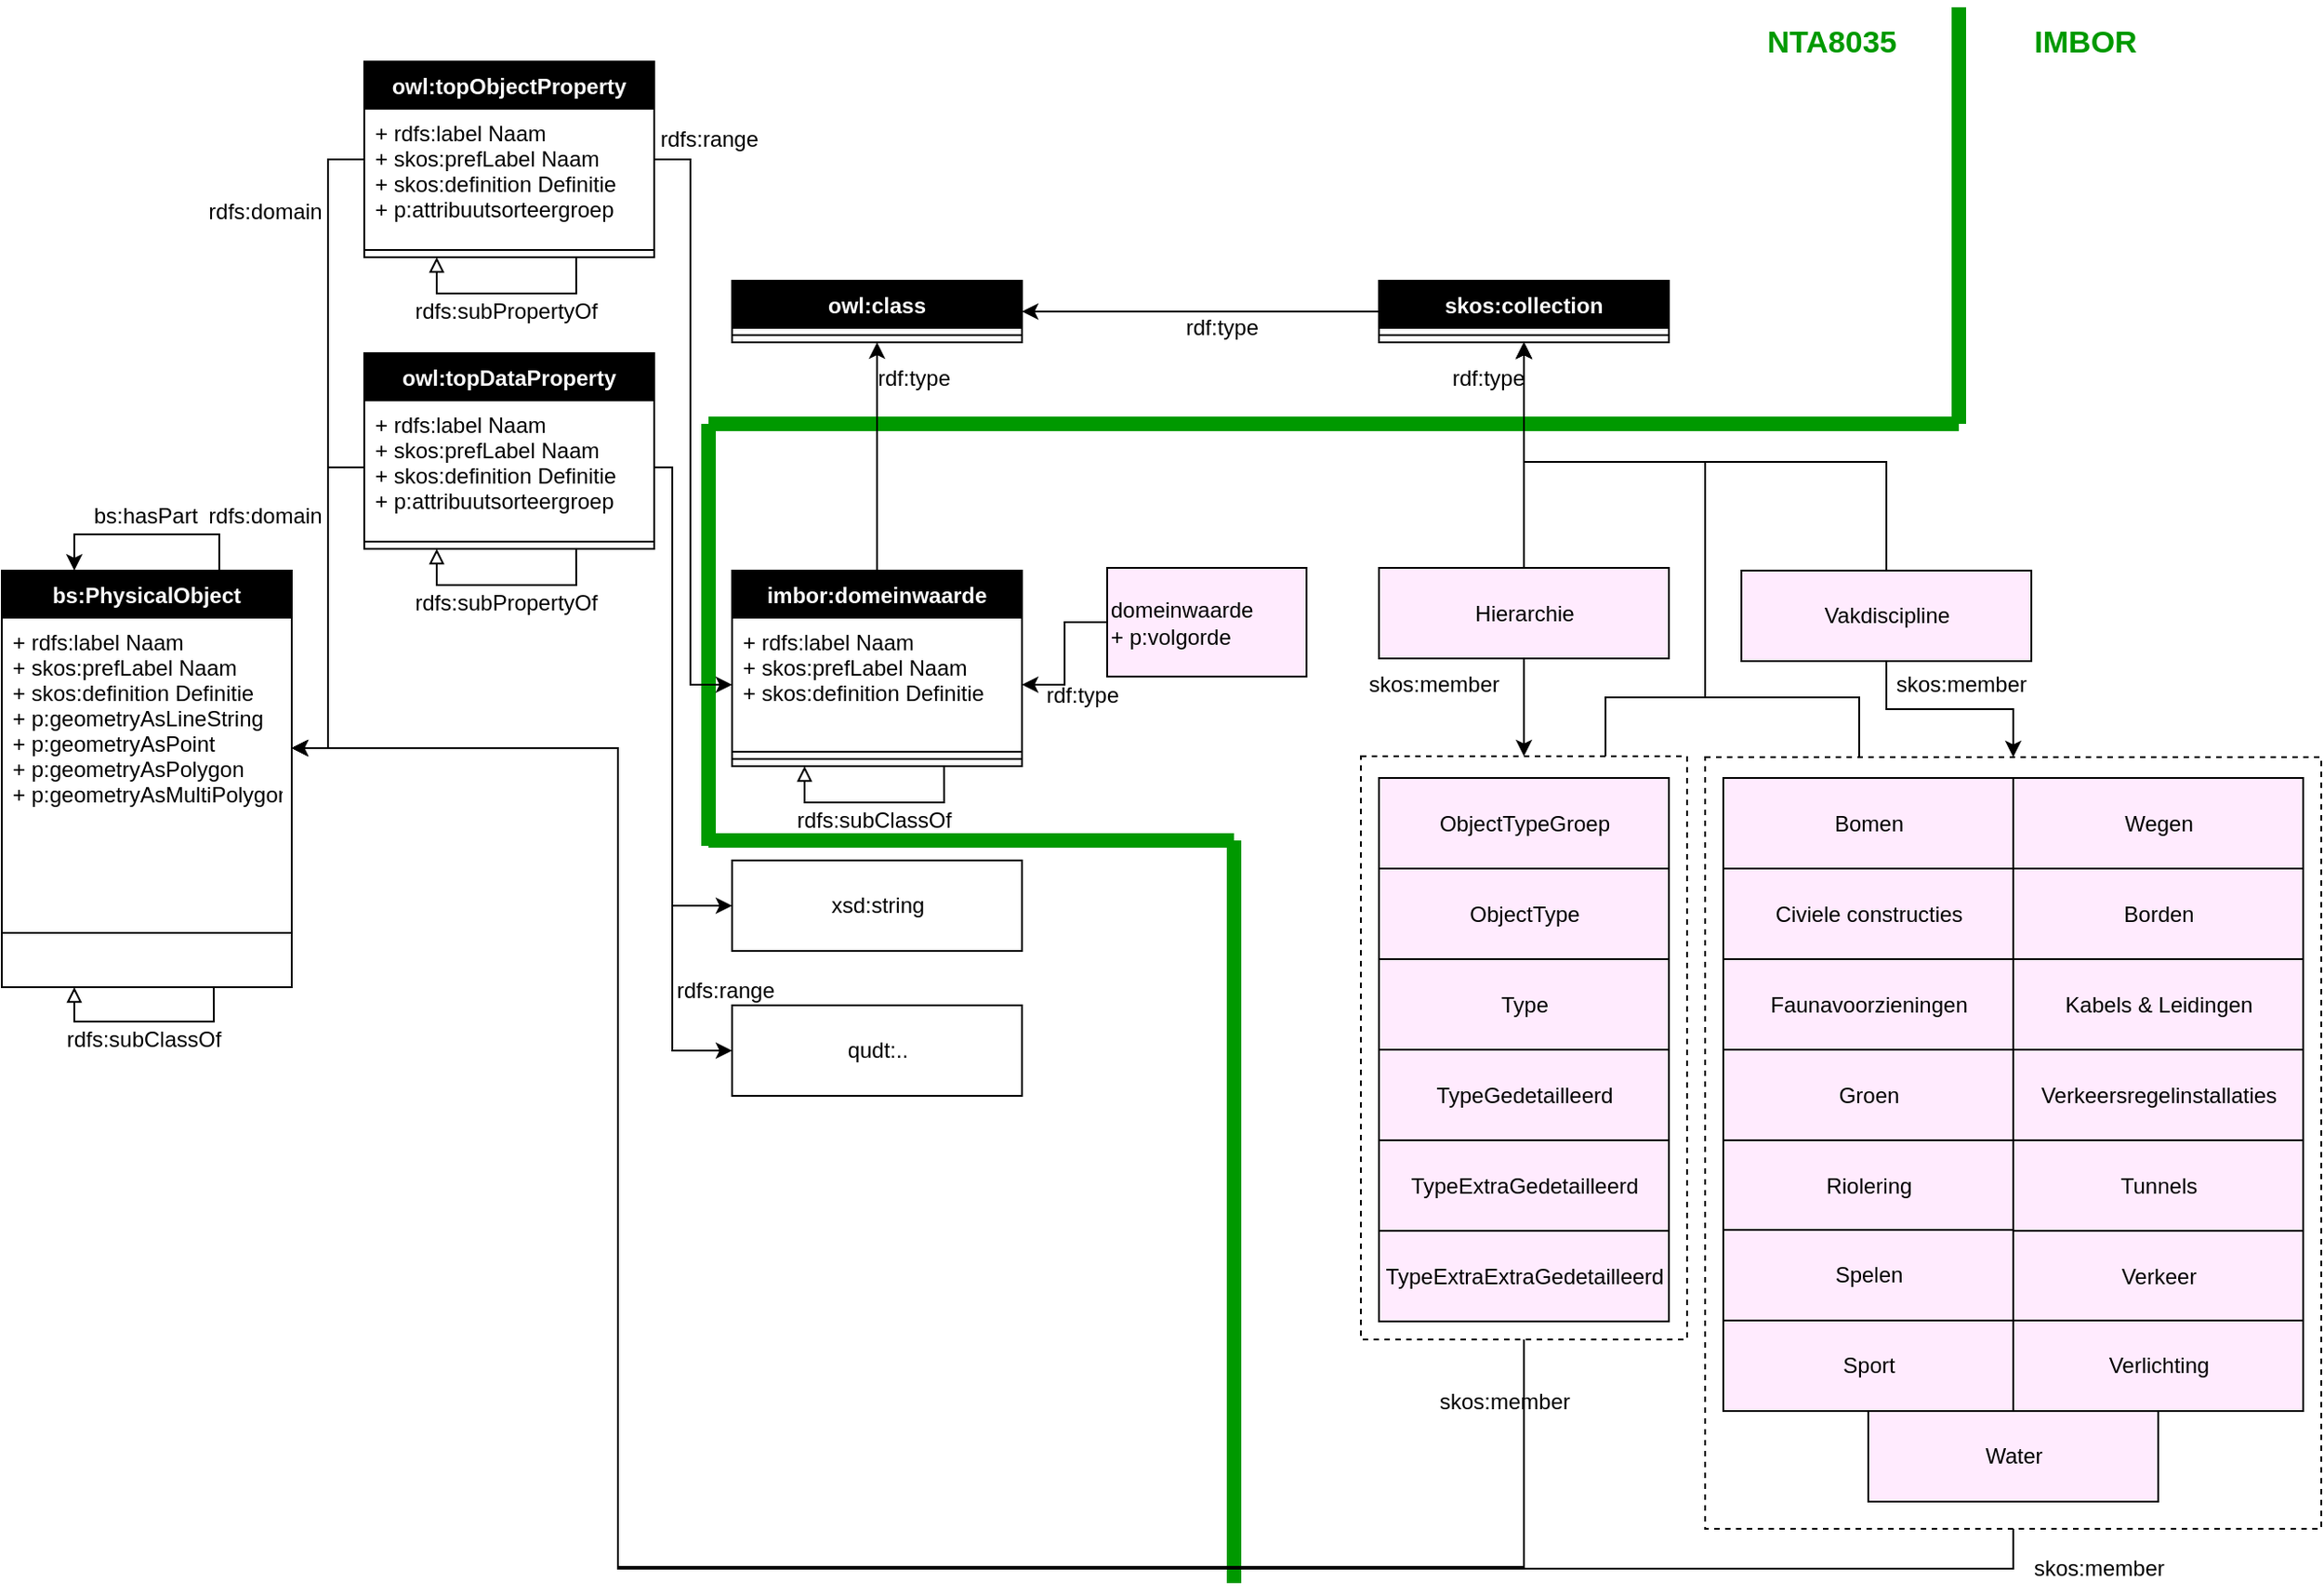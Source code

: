 <mxfile version="12.4.3" type="github" pages="1">
  <diagram id="utYtS54xPpHtGfqf7QsZ" name="Datamodel">
    <mxGraphModel dx="1408" dy="765" grid="1" gridSize="10" guides="1" tooltips="1" connect="1" arrows="1" fold="1" page="1" pageScale="1" pageWidth="1654" pageHeight="1169" background="#FFFFFF" math="0" shadow="0">
      <root>
        <mxCell id="o_YmawMCnEVRwT8X8Bis-0"/>
        <mxCell id="o_YmawMCnEVRwT8X8Bis-1" parent="o_YmawMCnEVRwT8X8Bis-0"/>
        <mxCell id="k16XhLxstHvJ-q2CPooH-1" value="" style="endArrow=none;html=1;fillColor=#f8cecc;strokeColor=#009900;strokeWidth=8;" edge="1" parent="o_YmawMCnEVRwT8X8Bis-1">
          <mxGeometry width="50" height="50" relative="1" as="geometry">
            <mxPoint x="720" y="880" as="sourcePoint"/>
            <mxPoint x="720" y="470" as="targetPoint"/>
          </mxGeometry>
        </mxCell>
        <mxCell id="k16XhLxstHvJ-q2CPooH-2" value="" style="endArrow=none;html=1;fillColor=#f8cecc;strokeColor=#009900;strokeWidth=8;" edge="1" parent="o_YmawMCnEVRwT8X8Bis-1">
          <mxGeometry width="50" height="50" relative="1" as="geometry">
            <mxPoint x="430" y="470" as="sourcePoint"/>
            <mxPoint x="720" y="470" as="targetPoint"/>
          </mxGeometry>
        </mxCell>
        <mxCell id="k16XhLxstHvJ-q2CPooH-3" value="" style="endArrow=none;html=1;fillColor=#f8cecc;strokeColor=#009900;strokeWidth=8;curved=1;" edge="1" parent="o_YmawMCnEVRwT8X8Bis-1">
          <mxGeometry width="50" height="50" relative="1" as="geometry">
            <mxPoint x="430" y="473" as="sourcePoint"/>
            <mxPoint x="430" y="240" as="targetPoint"/>
          </mxGeometry>
        </mxCell>
        <mxCell id="k16XhLxstHvJ-q2CPooH-4" value="" style="endArrow=none;html=1;fillColor=#f8cecc;strokeColor=#009900;strokeWidth=8;spacing=0;" edge="1" parent="o_YmawMCnEVRwT8X8Bis-1">
          <mxGeometry width="50" height="50" relative="1" as="geometry">
            <mxPoint x="1120" y="240" as="sourcePoint"/>
            <mxPoint x="430" y="240" as="targetPoint"/>
          </mxGeometry>
        </mxCell>
        <mxCell id="k16XhLxstHvJ-q2CPooH-5" value="" style="endArrow=none;html=1;fillColor=#f8cecc;strokeColor=#009900;strokeWidth=8;spacing=0;" edge="1" parent="o_YmawMCnEVRwT8X8Bis-1">
          <mxGeometry width="50" height="50" relative="1" as="geometry">
            <mxPoint x="1120" y="10" as="sourcePoint"/>
            <mxPoint x="1120" y="240" as="targetPoint"/>
          </mxGeometry>
        </mxCell>
        <mxCell id="lGOHhQvc1lmKHhyaHtvI-134" value="" style="rounded=0;whiteSpace=wrap;html=1;fillColor=none;gradientColor=none;fontColor=#000000;dashed=1;strokeColor=#000000;" parent="o_YmawMCnEVRwT8X8Bis-1" vertex="1">
          <mxGeometry x="980" y="424" width="340" height="426" as="geometry"/>
        </mxCell>
        <mxCell id="lGOHhQvc1lmKHhyaHtvI-110" value="" style="rounded=0;whiteSpace=wrap;html=1;fillColor=none;gradientColor=none;fontColor=#000000;dashed=1;strokeColor=#000000;" parent="o_YmawMCnEVRwT8X8Bis-1" vertex="1">
          <mxGeometry x="790" y="423.5" width="180" height="322" as="geometry"/>
        </mxCell>
        <mxCell id="o_YmawMCnEVRwT8X8Bis-14" style="edgeStyle=orthogonalEdgeStyle;rounded=0;orthogonalLoop=1;jettySize=auto;html=1;exitX=0;exitY=0.5;exitDx=0;exitDy=0;labelBackgroundColor=none;fontColor=#000000;entryX=1;entryY=0.5;entryDx=0;entryDy=0;strokeColor=#000000;" parent="o_YmawMCnEVRwT8X8Bis-1" source="lGOHhQvc1lmKHhyaHtvI-51" target="lGOHhQvc1lmKHhyaHtvI-46" edge="1">
          <mxGeometry relative="1" as="geometry">
            <mxPoint x="230" y="321" as="targetPoint"/>
          </mxGeometry>
        </mxCell>
        <mxCell id="o_YmawMCnEVRwT8X8Bis-15" value="&lt;div&gt;rdfs:domain&lt;/div&gt;" style="text;html=1;resizable=0;points=[];align=center;verticalAlign=middle;labelBackgroundColor=none;fontColor=#000000;" parent="o_YmawMCnEVRwT8X8Bis-14" vertex="1" connectable="0">
          <mxGeometry x="-0.45" y="1" relative="1" as="geometry">
            <mxPoint x="-36" y="-52" as="offset"/>
          </mxGeometry>
        </mxCell>
        <mxCell id="lGOHhQvc1lmKHhyaHtvI-1" value="Hierarchie" style="html=1;fontColor=#000000;strokeColor=#000000;fillColor=#FFEBFE;" parent="o_YmawMCnEVRwT8X8Bis-1" vertex="1">
          <mxGeometry x="800" y="319.5" width="160" height="50" as="geometry"/>
        </mxCell>
        <mxCell id="lGOHhQvc1lmKHhyaHtvI-2" value="Vakdiscipline" style="html=1;fontColor=#000000;strokeColor=#000000;fillColor=#FFEBFE;" parent="o_YmawMCnEVRwT8X8Bis-1" vertex="1">
          <mxGeometry x="1000" y="321" width="160" height="50" as="geometry"/>
        </mxCell>
        <mxCell id="lGOHhQvc1lmKHhyaHtvI-5" style="edgeStyle=orthogonalEdgeStyle;rounded=0;orthogonalLoop=1;jettySize=auto;html=1;exitX=0.5;exitY=0;exitDx=0;exitDy=0;fontColor=#000000;labelBackgroundColor=none;entryX=0.5;entryY=1;entryDx=0;entryDy=0;strokeColor=#000000;" parent="o_YmawMCnEVRwT8X8Bis-1" source="lGOHhQvc1lmKHhyaHtvI-1" target="lGOHhQvc1lmKHhyaHtvI-88" edge="1">
          <mxGeometry relative="1" as="geometry">
            <mxPoint x="185" y="221" as="sourcePoint"/>
            <mxPoint x="870" y="221" as="targetPoint"/>
          </mxGeometry>
        </mxCell>
        <mxCell id="lGOHhQvc1lmKHhyaHtvI-6" value="rdf:type" style="text;html=1;resizable=0;points=[];align=center;verticalAlign=middle;labelBackgroundColor=none;fontColor=#000000;" parent="lGOHhQvc1lmKHhyaHtvI-5" vertex="1" connectable="0">
          <mxGeometry x="0.27" y="2" relative="1" as="geometry">
            <mxPoint x="-18" y="-26" as="offset"/>
          </mxGeometry>
        </mxCell>
        <mxCell id="lGOHhQvc1lmKHhyaHtvI-7" style="edgeStyle=orthogonalEdgeStyle;rounded=0;orthogonalLoop=1;jettySize=auto;html=1;exitX=0.5;exitY=0;exitDx=0;exitDy=0;fontColor=#000000;labelBackgroundColor=none;entryX=0.5;entryY=1;entryDx=0;entryDy=0;strokeColor=#000000;" parent="o_YmawMCnEVRwT8X8Bis-1" source="lGOHhQvc1lmKHhyaHtvI-2" target="lGOHhQvc1lmKHhyaHtvI-88" edge="1">
          <mxGeometry relative="1" as="geometry">
            <mxPoint x="572" y="446" as="sourcePoint"/>
            <mxPoint x="880" y="201" as="targetPoint"/>
            <Array as="points">
              <mxPoint x="1080" y="261"/>
              <mxPoint x="880" y="261"/>
            </Array>
          </mxGeometry>
        </mxCell>
        <mxCell id="lGOHhQvc1lmKHhyaHtvI-9" value="&lt;div&gt;ObjectTypeGroep&lt;/div&gt;" style="html=1;fontColor=#000000;strokeColor=#000000;fillColor=#FFEBFE;" parent="o_YmawMCnEVRwT8X8Bis-1" vertex="1">
          <mxGeometry x="800" y="435.5" width="160" height="50" as="geometry"/>
        </mxCell>
        <mxCell id="lGOHhQvc1lmKHhyaHtvI-10" value="&lt;div&gt;ObjectType&lt;/div&gt;" style="html=1;fontColor=#000000;strokeColor=#000000;fillColor=#FFEBFE;" parent="o_YmawMCnEVRwT8X8Bis-1" vertex="1">
          <mxGeometry x="800" y="485.5" width="160" height="50" as="geometry"/>
        </mxCell>
        <mxCell id="lGOHhQvc1lmKHhyaHtvI-11" value="&lt;div&gt;Type&lt;/div&gt;" style="html=1;fontColor=#000000;strokeColor=#000000;fillColor=#FFEBFE;" parent="o_YmawMCnEVRwT8X8Bis-1" vertex="1">
          <mxGeometry x="800" y="535.5" width="160" height="50" as="geometry"/>
        </mxCell>
        <mxCell id="lGOHhQvc1lmKHhyaHtvI-12" value="&lt;div&gt;TypeGedetailleerd&lt;/div&gt;" style="html=1;fontColor=#000000;strokeColor=#000000;fillColor=#FFEBFE;" parent="o_YmawMCnEVRwT8X8Bis-1" vertex="1">
          <mxGeometry x="800" y="585.5" width="160" height="50" as="geometry"/>
        </mxCell>
        <mxCell id="lGOHhQvc1lmKHhyaHtvI-13" value="&lt;div&gt;TypeExtraGedetailleerd&lt;/div&gt;" style="html=1;fontColor=#000000;strokeColor=#000000;fillColor=#FFEBFE;" parent="o_YmawMCnEVRwT8X8Bis-1" vertex="1">
          <mxGeometry x="800" y="635.5" width="160" height="50" as="geometry"/>
        </mxCell>
        <mxCell id="lGOHhQvc1lmKHhyaHtvI-17" value="&lt;div&gt;TypeExtraExtraGedetailleerd&lt;/div&gt;" style="html=1;fontColor=#000000;strokeColor=#000000;fillColor=#FFEBFE;" parent="o_YmawMCnEVRwT8X8Bis-1" vertex="1">
          <mxGeometry x="800" y="685.5" width="160" height="50" as="geometry"/>
        </mxCell>
        <mxCell id="lGOHhQvc1lmKHhyaHtvI-19" style="edgeStyle=orthogonalEdgeStyle;rounded=0;orthogonalLoop=1;jettySize=auto;html=1;exitX=0;exitY=0.5;exitDx=0;exitDy=0;entryX=1;entryY=0.5;entryDx=0;entryDy=0;labelBackgroundColor=none;fontColor=#000000;strokeColor=#000000;" parent="o_YmawMCnEVRwT8X8Bis-1" source="lGOHhQvc1lmKHhyaHtvI-57" target="lGOHhQvc1lmKHhyaHtvI-46" edge="1">
          <mxGeometry relative="1" as="geometry">
            <mxPoint x="490" y="76" as="sourcePoint"/>
            <mxPoint x="240" y="76" as="targetPoint"/>
            <Array as="points">
              <mxPoint x="220" y="264"/>
              <mxPoint x="220" y="419"/>
            </Array>
          </mxGeometry>
        </mxCell>
        <mxCell id="lGOHhQvc1lmKHhyaHtvI-20" value="&lt;div&gt;rdfs:domain&lt;/div&gt;" style="text;html=1;resizable=0;points=[];align=center;verticalAlign=middle;labelBackgroundColor=none;fontColor=#000000;" parent="lGOHhQvc1lmKHhyaHtvI-19" vertex="1" connectable="0">
          <mxGeometry x="-0.45" y="1" relative="1" as="geometry">
            <mxPoint x="-36" y="-7" as="offset"/>
          </mxGeometry>
        </mxCell>
        <mxCell id="lGOHhQvc1lmKHhyaHtvI-27" style="edgeStyle=orthogonalEdgeStyle;rounded=0;orthogonalLoop=1;jettySize=auto;html=1;fontColor=#000000;labelBackgroundColor=none;exitX=0.75;exitY=0;exitDx=0;exitDy=0;entryX=0.25;entryY=0;entryDx=0;entryDy=0;strokeColor=#000000;" parent="o_YmawMCnEVRwT8X8Bis-1" source="lGOHhQvc1lmKHhyaHtvI-45" target="lGOHhQvc1lmKHhyaHtvI-45" edge="1">
          <mxGeometry relative="1" as="geometry">
            <mxPoint x="140" y="251" as="sourcePoint"/>
            <mxPoint x="60" y="281" as="targetPoint"/>
            <Array as="points">
              <mxPoint x="160" y="301"/>
              <mxPoint x="80" y="301"/>
            </Array>
          </mxGeometry>
        </mxCell>
        <mxCell id="lGOHhQvc1lmKHhyaHtvI-28" value="bs:hasPart" style="text;html=1;resizable=0;points=[];align=center;verticalAlign=middle;labelBackgroundColor=none;fontColor=#000000;" parent="lGOHhQvc1lmKHhyaHtvI-27" vertex="1" connectable="0">
          <mxGeometry x="0.138" relative="1" as="geometry">
            <mxPoint x="7" y="-10" as="offset"/>
          </mxGeometry>
        </mxCell>
        <mxCell id="lGOHhQvc1lmKHhyaHtvI-37" value="&lt;div&gt;xsd:string&lt;/div&gt;" style="html=1;fontColor=#000000;labelBackgroundColor=none;fillColor=none;strokeColor=#000000;" parent="o_YmawMCnEVRwT8X8Bis-1" vertex="1">
          <mxGeometry x="443" y="481" width="160" height="50" as="geometry"/>
        </mxCell>
        <mxCell id="lGOHhQvc1lmKHhyaHtvI-38" value="qudt:.." style="html=1;fontColor=#000000;labelBackgroundColor=none;fillColor=none;strokeColor=#000000;" parent="o_YmawMCnEVRwT8X8Bis-1" vertex="1">
          <mxGeometry x="443" y="561" width="160" height="50" as="geometry"/>
        </mxCell>
        <mxCell id="lGOHhQvc1lmKHhyaHtvI-39" style="edgeStyle=orthogonalEdgeStyle;rounded=0;orthogonalLoop=1;jettySize=auto;html=1;exitX=1;exitY=0.5;exitDx=0;exitDy=0;entryX=0;entryY=0.5;entryDx=0;entryDy=0;labelBackgroundColor=none;fontColor=#000000;strokeColor=#000000;" parent="o_YmawMCnEVRwT8X8Bis-1" source="lGOHhQvc1lmKHhyaHtvI-51" target="lGOHhQvc1lmKHhyaHtvI-77" edge="1">
          <mxGeometry relative="1" as="geometry">
            <mxPoint x="370" y="156" as="sourcePoint"/>
            <mxPoint x="200" y="316" as="targetPoint"/>
            <Array as="points">
              <mxPoint x="420" y="94"/>
              <mxPoint x="420" y="384"/>
            </Array>
          </mxGeometry>
        </mxCell>
        <mxCell id="lGOHhQvc1lmKHhyaHtvI-86" value="rdfs:range" style="text;html=1;resizable=0;points=[];align=center;verticalAlign=middle;labelBackgroundColor=none;fontColor=#000000;" parent="lGOHhQvc1lmKHhyaHtvI-39" vertex="1" connectable="0">
          <mxGeometry x="-0.515" y="-66" relative="1" as="geometry">
            <mxPoint x="76" y="-72" as="offset"/>
          </mxGeometry>
        </mxCell>
        <mxCell id="lGOHhQvc1lmKHhyaHtvI-41" style="edgeStyle=orthogonalEdgeStyle;rounded=0;orthogonalLoop=1;jettySize=auto;html=1;exitX=1;exitY=0.5;exitDx=0;exitDy=0;entryX=0;entryY=0.5;entryDx=0;entryDy=0;labelBackgroundColor=none;fontColor=#000000;strokeColor=#000000;" parent="o_YmawMCnEVRwT8X8Bis-1" source="lGOHhQvc1lmKHhyaHtvI-57" target="lGOHhQvc1lmKHhyaHtvI-37" edge="1">
          <mxGeometry relative="1" as="geometry">
            <mxPoint x="530" y="36" as="sourcePoint"/>
            <mxPoint x="690" y="316" as="targetPoint"/>
            <Array as="points">
              <mxPoint x="410" y="264"/>
              <mxPoint x="410" y="506"/>
            </Array>
          </mxGeometry>
        </mxCell>
        <mxCell id="lGOHhQvc1lmKHhyaHtvI-42" value="&lt;div&gt;rdfs:range&lt;/div&gt;" style="text;html=1;resizable=0;points=[];align=center;verticalAlign=middle;labelBackgroundColor=none;fontColor=#000000;" parent="lGOHhQvc1lmKHhyaHtvI-41" vertex="1" connectable="0">
          <mxGeometry x="-0.45" y="1" relative="1" as="geometry">
            <mxPoint x="28" y="220" as="offset"/>
          </mxGeometry>
        </mxCell>
        <mxCell id="lGOHhQvc1lmKHhyaHtvI-43" style="edgeStyle=orthogonalEdgeStyle;rounded=0;orthogonalLoop=1;jettySize=auto;html=1;exitX=1;exitY=0.5;exitDx=0;exitDy=0;entryX=0;entryY=0.5;entryDx=0;entryDy=0;labelBackgroundColor=none;fontColor=#000000;strokeColor=#000000;" parent="o_YmawMCnEVRwT8X8Bis-1" source="lGOHhQvc1lmKHhyaHtvI-57" target="lGOHhQvc1lmKHhyaHtvI-38" edge="1">
          <mxGeometry relative="1" as="geometry">
            <mxPoint x="530" y="156" as="sourcePoint"/>
            <mxPoint x="690" y="431" as="targetPoint"/>
            <Array as="points">
              <mxPoint x="410" y="264"/>
              <mxPoint x="410" y="586"/>
            </Array>
          </mxGeometry>
        </mxCell>
        <mxCell id="lGOHhQvc1lmKHhyaHtvI-45" value="bs:PhysicalObject" style="swimlane;fontStyle=1;align=center;verticalAlign=top;childLayout=stackLayout;horizontal=1;startSize=26;horizontalStack=0;resizeParent=1;resizeParentMax=0;resizeLast=0;collapsible=1;marginBottom=0;fontColor=#FFFFFF;strokeColor=#000000;fillColor=#000000;" parent="o_YmawMCnEVRwT8X8Bis-1" vertex="1">
          <mxGeometry x="40" y="321" width="160" height="230" as="geometry"/>
        </mxCell>
        <mxCell id="lGOHhQvc1lmKHhyaHtvI-46" value="+ rdfs:label Naam&#xa;+ skos:prefLabel Naam&#xa;+ skos:definition Definitie&#xa;+ p:geometryAsLineString&#xa;+ p:geometryAsPoint&#xa;+ p:geometryAsPolygon&#xa;+ p:geometryAsMultiPolygon&#xa;" style="text;strokeColor=none;fillColor=none;align=left;verticalAlign=top;spacingLeft=4;spacingRight=4;overflow=hidden;rotatable=0;points=[[0,0.5],[1,0.5]];portConstraint=eastwest;fontColor=#000000;" parent="lGOHhQvc1lmKHhyaHtvI-45" vertex="1">
          <mxGeometry y="26" width="160" height="144" as="geometry"/>
        </mxCell>
        <mxCell id="lGOHhQvc1lmKHhyaHtvI-47" value="" style="line;strokeWidth=1;fillColor=none;align=left;verticalAlign=middle;spacingTop=-1;spacingLeft=3;spacingRight=3;rotatable=0;labelPosition=right;points=[];portConstraint=eastwest;fontColor=#000000;" parent="lGOHhQvc1lmKHhyaHtvI-45" vertex="1">
          <mxGeometry y="170" width="160" height="60" as="geometry"/>
        </mxCell>
        <mxCell id="o_YmawMCnEVRwT8X8Bis-3" style="edgeStyle=orthogonalEdgeStyle;rounded=0;orthogonalLoop=1;jettySize=auto;html=1;exitX=0.731;exitY=1;exitDx=0;exitDy=0;fontColor=#000000;labelBackgroundColor=none;endArrow=block;endFill=0;exitPerimeter=0;entryX=0.25;entryY=1;entryDx=0;entryDy=0;strokeColor=#000000;" parent="lGOHhQvc1lmKHhyaHtvI-45" source="lGOHhQvc1lmKHhyaHtvI-47" target="lGOHhQvc1lmKHhyaHtvI-45" edge="1">
          <mxGeometry relative="1" as="geometry">
            <Array as="points">
              <mxPoint x="117" y="249"/>
              <mxPoint x="40" y="249"/>
            </Array>
            <mxPoint x="50" y="125" as="targetPoint"/>
          </mxGeometry>
        </mxCell>
        <mxCell id="o_YmawMCnEVRwT8X8Bis-4" value="rdfs:subClassOf" style="text;html=1;resizable=0;points=[];align=center;verticalAlign=middle;labelBackgroundColor=none;fontColor=#000000;" parent="o_YmawMCnEVRwT8X8Bis-3" vertex="1" connectable="0">
          <mxGeometry x="0.138" relative="1" as="geometry">
            <mxPoint x="7" y="10" as="offset"/>
          </mxGeometry>
        </mxCell>
        <mxCell id="lGOHhQvc1lmKHhyaHtvI-51" value="owl:topObjectProperty" style="swimlane;fontStyle=1;align=center;verticalAlign=top;childLayout=stackLayout;horizontal=1;startSize=26;horizontalStack=0;resizeParent=1;resizeParentMax=0;resizeLast=0;collapsible=1;marginBottom=0;fontColor=#FFFFFF;strokeColor=#000000;fillColor=#000000;" parent="o_YmawMCnEVRwT8X8Bis-1" vertex="1">
          <mxGeometry x="240" y="40" width="160" height="108" as="geometry"/>
        </mxCell>
        <mxCell id="lGOHhQvc1lmKHhyaHtvI-52" value="+ rdfs:label Naam&#xa;+ skos:prefLabel Naam&#xa;+ skos:definition Definitie&#xa;+ p:attribuutsorteergroep" style="text;strokeColor=none;fillColor=none;align=left;verticalAlign=top;spacingLeft=4;spacingRight=4;overflow=hidden;rotatable=0;points=[[0,0.5],[1,0.5]];portConstraint=eastwest;fontColor=#000000;" parent="lGOHhQvc1lmKHhyaHtvI-51" vertex="1">
          <mxGeometry y="26" width="160" height="74" as="geometry"/>
        </mxCell>
        <mxCell id="lGOHhQvc1lmKHhyaHtvI-53" value="" style="line;strokeWidth=1;fillColor=none;align=left;verticalAlign=middle;spacingTop=-1;spacingLeft=3;spacingRight=3;rotatable=0;labelPosition=right;points=[];portConstraint=eastwest;fontColor=#000000;" parent="lGOHhQvc1lmKHhyaHtvI-51" vertex="1">
          <mxGeometry y="100" width="160" height="8" as="geometry"/>
        </mxCell>
        <mxCell id="lGOHhQvc1lmKHhyaHtvI-54" style="edgeStyle=orthogonalEdgeStyle;rounded=0;orthogonalLoop=1;jettySize=auto;html=1;exitX=0.731;exitY=1;exitDx=0;exitDy=0;fontColor=#000000;labelBackgroundColor=none;endArrow=block;endFill=0;exitPerimeter=0;entryX=0.25;entryY=1;entryDx=0;entryDy=0;strokeColor=#000000;" parent="lGOHhQvc1lmKHhyaHtvI-51" source="lGOHhQvc1lmKHhyaHtvI-53" target="lGOHhQvc1lmKHhyaHtvI-51" edge="1">
          <mxGeometry relative="1" as="geometry">
            <Array as="points">
              <mxPoint x="117" y="128"/>
              <mxPoint x="40" y="128"/>
            </Array>
            <mxPoint x="50" y="125" as="targetPoint"/>
          </mxGeometry>
        </mxCell>
        <mxCell id="lGOHhQvc1lmKHhyaHtvI-55" value="rdfs:subPropertyOf" style="text;html=1;resizable=0;points=[];align=center;verticalAlign=middle;labelBackgroundColor=none;fontColor=#000000;" parent="lGOHhQvc1lmKHhyaHtvI-54" vertex="1" connectable="0">
          <mxGeometry x="0.138" relative="1" as="geometry">
            <mxPoint x="7" y="10" as="offset"/>
          </mxGeometry>
        </mxCell>
        <mxCell id="lGOHhQvc1lmKHhyaHtvI-56" value="owl:topDataProperty" style="swimlane;fontStyle=1;align=center;verticalAlign=top;childLayout=stackLayout;horizontal=1;startSize=26;horizontalStack=0;resizeParent=1;resizeParentMax=0;resizeLast=0;collapsible=1;marginBottom=0;fontColor=#FFFFFF;strokeColor=#000000;fillColor=#000000;" parent="o_YmawMCnEVRwT8X8Bis-1" vertex="1">
          <mxGeometry x="240" y="201" width="160" height="108" as="geometry"/>
        </mxCell>
        <mxCell id="lGOHhQvc1lmKHhyaHtvI-57" value="+ rdfs:label Naam&#xa;+ skos:prefLabel Naam&#xa;+ skos:definition Definitie&#xa;+ p:attribuutsorteergroep" style="text;strokeColor=none;fillColor=none;align=left;verticalAlign=top;spacingLeft=4;spacingRight=4;overflow=hidden;rotatable=0;points=[[0,0.5],[1,0.5]];portConstraint=eastwest;fontColor=#000000;" parent="lGOHhQvc1lmKHhyaHtvI-56" vertex="1">
          <mxGeometry y="26" width="160" height="74" as="geometry"/>
        </mxCell>
        <mxCell id="lGOHhQvc1lmKHhyaHtvI-58" value="" style="line;strokeWidth=1;fillColor=none;align=left;verticalAlign=middle;spacingTop=-1;spacingLeft=3;spacingRight=3;rotatable=0;labelPosition=right;points=[];portConstraint=eastwest;fontColor=#000000;" parent="lGOHhQvc1lmKHhyaHtvI-56" vertex="1">
          <mxGeometry y="100" width="160" height="8" as="geometry"/>
        </mxCell>
        <mxCell id="lGOHhQvc1lmKHhyaHtvI-59" style="edgeStyle=orthogonalEdgeStyle;rounded=0;orthogonalLoop=1;jettySize=auto;html=1;exitX=0.731;exitY=1;exitDx=0;exitDy=0;fontColor=#000000;labelBackgroundColor=none;endArrow=block;endFill=0;exitPerimeter=0;entryX=0.25;entryY=1;entryDx=0;entryDy=0;strokeColor=#000000;" parent="lGOHhQvc1lmKHhyaHtvI-56" source="lGOHhQvc1lmKHhyaHtvI-58" target="lGOHhQvc1lmKHhyaHtvI-56" edge="1">
          <mxGeometry relative="1" as="geometry">
            <Array as="points">
              <mxPoint x="117" y="128"/>
              <mxPoint x="40" y="128"/>
            </Array>
            <mxPoint x="50" y="125" as="targetPoint"/>
          </mxGeometry>
        </mxCell>
        <mxCell id="lGOHhQvc1lmKHhyaHtvI-60" value="rdfs:subPropertyOf" style="text;html=1;resizable=0;points=[];align=center;verticalAlign=middle;labelBackgroundColor=none;fontColor=#000000;" parent="lGOHhQvc1lmKHhyaHtvI-59" vertex="1" connectable="0">
          <mxGeometry x="0.138" relative="1" as="geometry">
            <mxPoint x="7" y="10" as="offset"/>
          </mxGeometry>
        </mxCell>
        <mxCell id="lGOHhQvc1lmKHhyaHtvI-71" value="owl:class" style="swimlane;fontStyle=1;align=center;verticalAlign=top;childLayout=stackLayout;horizontal=1;startSize=26;horizontalStack=0;resizeParent=1;resizeParentMax=0;resizeLast=0;collapsible=1;marginBottom=0;fontColor=#FFFFFF;strokeColor=#000000;fillColor=#000000;" parent="o_YmawMCnEVRwT8X8Bis-1" vertex="1">
          <mxGeometry x="443" y="161" width="160" height="34" as="geometry"/>
        </mxCell>
        <mxCell id="lGOHhQvc1lmKHhyaHtvI-73" value="" style="line;strokeWidth=1;fillColor=none;align=left;verticalAlign=middle;spacingTop=-1;spacingLeft=3;spacingRight=3;rotatable=0;labelPosition=right;points=[];portConstraint=eastwest;fontColor=#000000;" parent="lGOHhQvc1lmKHhyaHtvI-71" vertex="1">
          <mxGeometry y="26" width="160" height="8" as="geometry"/>
        </mxCell>
        <mxCell id="lGOHhQvc1lmKHhyaHtvI-76" value="imbor:domeinwaarde" style="swimlane;fontStyle=1;align=center;verticalAlign=top;childLayout=stackLayout;horizontal=1;startSize=26;horizontalStack=0;resizeParent=1;resizeParentMax=0;resizeLast=0;collapsible=1;marginBottom=0;fontColor=#FFFFFF;strokeColor=#000000;fillColor=#000000;" parent="o_YmawMCnEVRwT8X8Bis-1" vertex="1">
          <mxGeometry x="443" y="321" width="160" height="108" as="geometry"/>
        </mxCell>
        <mxCell id="lGOHhQvc1lmKHhyaHtvI-77" value="+ rdfs:label Naam&#xa;+ skos:prefLabel Naam&#xa;+ skos:definition Definitie&#xa;" style="text;strokeColor=#000000;fillColor=none;align=left;verticalAlign=top;spacingLeft=4;spacingRight=4;overflow=hidden;rotatable=0;points=[[0,0.5],[1,0.5]];portConstraint=eastwest;fontColor=#000000;" parent="lGOHhQvc1lmKHhyaHtvI-76" vertex="1">
          <mxGeometry y="26" width="160" height="74" as="geometry"/>
        </mxCell>
        <mxCell id="lGOHhQvc1lmKHhyaHtvI-78" value="" style="line;strokeWidth=1;fillColor=none;align=left;verticalAlign=middle;spacingTop=-1;spacingLeft=3;spacingRight=3;rotatable=0;labelPosition=right;points=[];portConstraint=eastwest;fontColor=#000000;" parent="lGOHhQvc1lmKHhyaHtvI-76" vertex="1">
          <mxGeometry y="100" width="160" height="8" as="geometry"/>
        </mxCell>
        <mxCell id="lGOHhQvc1lmKHhyaHtvI-79" style="edgeStyle=orthogonalEdgeStyle;rounded=0;orthogonalLoop=1;jettySize=auto;html=1;exitX=0.731;exitY=1;exitDx=0;exitDy=0;fontColor=#000000;labelBackgroundColor=none;endArrow=block;endFill=0;exitPerimeter=0;entryX=0.25;entryY=1;entryDx=0;entryDy=0;strokeColor=#000000;" parent="lGOHhQvc1lmKHhyaHtvI-76" source="lGOHhQvc1lmKHhyaHtvI-78" target="lGOHhQvc1lmKHhyaHtvI-76" edge="1">
          <mxGeometry relative="1" as="geometry">
            <Array as="points">
              <mxPoint x="117" y="128"/>
              <mxPoint x="40" y="128"/>
            </Array>
            <mxPoint x="50" y="125" as="targetPoint"/>
          </mxGeometry>
        </mxCell>
        <mxCell id="lGOHhQvc1lmKHhyaHtvI-80" value="rdfs:subClassOf" style="text;html=1;resizable=0;points=[];align=center;verticalAlign=middle;labelBackgroundColor=none;fontColor=#000000;" parent="lGOHhQvc1lmKHhyaHtvI-79" vertex="1" connectable="0">
          <mxGeometry x="0.138" relative="1" as="geometry">
            <mxPoint x="7" y="10" as="offset"/>
          </mxGeometry>
        </mxCell>
        <mxCell id="lGOHhQvc1lmKHhyaHtvI-83" value="domeinwaarde&lt;br&gt;+ p:volgorde" style="html=1;fontColor=#000000;fillColor=#FFEBFE;strokeColor=#000000;align=left;" parent="o_YmawMCnEVRwT8X8Bis-1" vertex="1">
          <mxGeometry x="650" y="319.5" width="110" height="60" as="geometry"/>
        </mxCell>
        <mxCell id="lGOHhQvc1lmKHhyaHtvI-84" style="edgeStyle=orthogonalEdgeStyle;rounded=0;orthogonalLoop=1;jettySize=auto;html=1;exitX=0;exitY=0.5;exitDx=0;exitDy=0;entryX=1;entryY=0.5;entryDx=0;entryDy=0;labelBackgroundColor=none;fontColor=#000000;strokeColor=#000000;" parent="o_YmawMCnEVRwT8X8Bis-1" source="lGOHhQvc1lmKHhyaHtvI-83" target="lGOHhQvc1lmKHhyaHtvI-77" edge="1">
          <mxGeometry relative="1" as="geometry">
            <mxPoint x="326.724" y="65.069" as="sourcePoint"/>
            <mxPoint x="486.724" y="394.034" as="targetPoint"/>
          </mxGeometry>
        </mxCell>
        <mxCell id="lGOHhQvc1lmKHhyaHtvI-85" value="rdf:type" style="text;html=1;resizable=0;points=[];align=center;verticalAlign=middle;labelBackgroundColor=none;fontColor=#000000;" parent="lGOHhQvc1lmKHhyaHtvI-84" vertex="1" connectable="0">
          <mxGeometry x="0.345" y="-3" relative="1" as="geometry">
            <mxPoint x="12" y="9" as="offset"/>
          </mxGeometry>
        </mxCell>
        <mxCell id="lGOHhQvc1lmKHhyaHtvI-88" value="skos:collection" style="swimlane;fontStyle=1;align=center;verticalAlign=top;childLayout=stackLayout;horizontal=1;startSize=26;horizontalStack=0;resizeParent=1;resizeParentMax=0;resizeLast=0;collapsible=1;marginBottom=0;fontColor=#FFFFFF;strokeColor=#000000;fillColor=#000000;" parent="o_YmawMCnEVRwT8X8Bis-1" vertex="1">
          <mxGeometry x="800" y="161" width="160" height="34" as="geometry"/>
        </mxCell>
        <mxCell id="lGOHhQvc1lmKHhyaHtvI-89" value="" style="line;strokeWidth=1;fillColor=none;align=left;verticalAlign=middle;spacingTop=-1;spacingLeft=3;spacingRight=3;rotatable=0;labelPosition=right;points=[];portConstraint=eastwest;fontColor=#000000;" parent="lGOHhQvc1lmKHhyaHtvI-88" vertex="1">
          <mxGeometry y="26" width="160" height="8" as="geometry"/>
        </mxCell>
        <mxCell id="lGOHhQvc1lmKHhyaHtvI-90" style="edgeStyle=orthogonalEdgeStyle;rounded=0;orthogonalLoop=1;jettySize=auto;html=1;entryX=1;entryY=0.5;entryDx=0;entryDy=0;fontColor=#000000;labelBackgroundColor=none;exitX=0;exitY=0.5;exitDx=0;exitDy=0;strokeColor=#000000;" parent="o_YmawMCnEVRwT8X8Bis-1" source="lGOHhQvc1lmKHhyaHtvI-88" target="lGOHhQvc1lmKHhyaHtvI-71" edge="1">
          <mxGeometry relative="1" as="geometry">
            <mxPoint x="1110" y="271" as="sourcePoint"/>
            <mxPoint x="1365" y="101" as="targetPoint"/>
          </mxGeometry>
        </mxCell>
        <mxCell id="lGOHhQvc1lmKHhyaHtvI-91" value="rdf:type" style="text;html=1;resizable=0;points=[];align=center;verticalAlign=middle;labelBackgroundColor=none;fontColor=#000000;" parent="lGOHhQvc1lmKHhyaHtvI-90" vertex="1" connectable="0">
          <mxGeometry x="0.27" y="2" relative="1" as="geometry">
            <mxPoint x="38" y="7" as="offset"/>
          </mxGeometry>
        </mxCell>
        <mxCell id="lGOHhQvc1lmKHhyaHtvI-93" style="edgeStyle=orthogonalEdgeStyle;rounded=0;orthogonalLoop=1;jettySize=auto;html=1;fontColor=#000000;labelBackgroundColor=none;exitX=0.5;exitY=0;exitDx=0;exitDy=0;entryX=0.5;entryY=1;entryDx=0;entryDy=0;strokeColor=#000000;" parent="o_YmawMCnEVRwT8X8Bis-1" source="lGOHhQvc1lmKHhyaHtvI-76" target="lGOHhQvc1lmKHhyaHtvI-71" edge="1">
          <mxGeometry relative="1" as="geometry">
            <mxPoint x="887" y="188" as="sourcePoint"/>
            <mxPoint x="617" y="231" as="targetPoint"/>
          </mxGeometry>
        </mxCell>
        <mxCell id="lGOHhQvc1lmKHhyaHtvI-94" value="rdf:type" style="text;html=1;resizable=0;points=[];align=center;verticalAlign=middle;labelBackgroundColor=none;fontColor=#000000;" parent="lGOHhQvc1lmKHhyaHtvI-93" vertex="1" connectable="0">
          <mxGeometry x="0.27" y="2" relative="1" as="geometry">
            <mxPoint x="22" y="-26" as="offset"/>
          </mxGeometry>
        </mxCell>
        <mxCell id="lGOHhQvc1lmKHhyaHtvI-97" style="edgeStyle=orthogonalEdgeStyle;rounded=0;orthogonalLoop=1;jettySize=auto;html=1;exitX=0.5;exitY=1;exitDx=0;exitDy=0;fontColor=#000000;labelBackgroundColor=none;entryX=1;entryY=0.5;entryDx=0;entryDy=0;strokeColor=#000000;" parent="o_YmawMCnEVRwT8X8Bis-1" source="lGOHhQvc1lmKHhyaHtvI-110" target="lGOHhQvc1lmKHhyaHtvI-46" edge="1">
          <mxGeometry relative="1" as="geometry">
            <mxPoint x="1410" y="331" as="sourcePoint"/>
            <mxPoint x="230" y="361" as="targetPoint"/>
            <Array as="points">
              <mxPoint x="880" y="871"/>
              <mxPoint x="380" y="871"/>
              <mxPoint x="380" y="419"/>
            </Array>
          </mxGeometry>
        </mxCell>
        <mxCell id="lGOHhQvc1lmKHhyaHtvI-109" value="skos:member" style="text;html=1;resizable=0;points=[];align=center;verticalAlign=middle;labelBackgroundColor=none;fontColor=#000000;" parent="lGOHhQvc1lmKHhyaHtvI-97" vertex="1" connectable="0">
          <mxGeometry x="-0.883" y="-2" relative="1" as="geometry">
            <mxPoint x="-9" y="-39.5" as="offset"/>
          </mxGeometry>
        </mxCell>
        <mxCell id="lGOHhQvc1lmKHhyaHtvI-112" style="edgeStyle=orthogonalEdgeStyle;rounded=0;orthogonalLoop=1;jettySize=auto;html=1;exitX=0.5;exitY=0;exitDx=0;exitDy=0;fontColor=#000000;labelBackgroundColor=none;entryX=0.5;entryY=1;entryDx=0;entryDy=0;endArrow=none;endFill=0;startArrow=classic;startFill=1;strokeColor=#000000;" parent="o_YmawMCnEVRwT8X8Bis-1" source="lGOHhQvc1lmKHhyaHtvI-110" target="lGOHhQvc1lmKHhyaHtvI-1" edge="1">
          <mxGeometry relative="1" as="geometry">
            <mxPoint x="1090" y="331.333" as="sourcePoint"/>
            <mxPoint x="890" y="204.667" as="targetPoint"/>
          </mxGeometry>
        </mxCell>
        <mxCell id="lGOHhQvc1lmKHhyaHtvI-113" value="skos:member" style="text;html=1;resizable=0;points=[];align=center;verticalAlign=middle;labelBackgroundColor=none;fontColor=#000000;" parent="lGOHhQvc1lmKHhyaHtvI-112" vertex="1" connectable="0">
          <mxGeometry x="0.27" y="2" relative="1" as="geometry">
            <mxPoint x="-48" y="-5.5" as="offset"/>
          </mxGeometry>
        </mxCell>
        <mxCell id="lGOHhQvc1lmKHhyaHtvI-114" style="edgeStyle=orthogonalEdgeStyle;rounded=0;orthogonalLoop=1;jettySize=auto;html=1;fontColor=#000000;labelBackgroundColor=none;entryX=0.5;entryY=1;entryDx=0;entryDy=0;exitX=0.75;exitY=0;exitDx=0;exitDy=0;strokeColor=#000000;" parent="o_YmawMCnEVRwT8X8Bis-1" source="lGOHhQvc1lmKHhyaHtvI-110" target="lGOHhQvc1lmKHhyaHtvI-88" edge="1">
          <mxGeometry relative="1" as="geometry">
            <mxPoint x="1000" y="401" as="sourcePoint"/>
            <mxPoint x="890" y="204.667" as="targetPoint"/>
            <Array as="points">
              <mxPoint x="925" y="391"/>
              <mxPoint x="980" y="391"/>
              <mxPoint x="980" y="261"/>
              <mxPoint x="880" y="261"/>
            </Array>
          </mxGeometry>
        </mxCell>
        <mxCell id="lGOHhQvc1lmKHhyaHtvI-117" value="Bomen" style="html=1;fontColor=#000000;strokeColor=#000000;fillColor=#FFEBFE;" parent="o_YmawMCnEVRwT8X8Bis-1" vertex="1">
          <mxGeometry x="990" y="435.5" width="160" height="50" as="geometry"/>
        </mxCell>
        <mxCell id="lGOHhQvc1lmKHhyaHtvI-120" value="&lt;div&gt;Civiele constructies&lt;/div&gt;" style="html=1;fontColor=#000000;strokeColor=#000000;fillColor=#FFEBFE;" parent="o_YmawMCnEVRwT8X8Bis-1" vertex="1">
          <mxGeometry x="990" y="485.5" width="160" height="50" as="geometry"/>
        </mxCell>
        <mxCell id="lGOHhQvc1lmKHhyaHtvI-121" value="Faunavoorzieningen" style="html=1;fontColor=#000000;strokeColor=#000000;fillColor=#FFEBFE;" parent="o_YmawMCnEVRwT8X8Bis-1" vertex="1">
          <mxGeometry x="990" y="535.5" width="160" height="50" as="geometry"/>
        </mxCell>
        <mxCell id="lGOHhQvc1lmKHhyaHtvI-122" value="Groen" style="html=1;fontColor=#000000;strokeColor=#000000;fillColor=#FFEBFE;" parent="o_YmawMCnEVRwT8X8Bis-1" vertex="1">
          <mxGeometry x="990" y="585.5" width="160" height="50" as="geometry"/>
        </mxCell>
        <mxCell id="lGOHhQvc1lmKHhyaHtvI-123" value="Riolering" style="html=1;fontColor=#000000;strokeColor=#000000;fillColor=#FFEBFE;" parent="o_YmawMCnEVRwT8X8Bis-1" vertex="1">
          <mxGeometry x="990" y="635.5" width="160" height="50" as="geometry"/>
        </mxCell>
        <mxCell id="lGOHhQvc1lmKHhyaHtvI-124" value="Spelen" style="html=1;fontColor=#000000;strokeColor=#000000;fillColor=#FFEBFE;" parent="o_YmawMCnEVRwT8X8Bis-1" vertex="1">
          <mxGeometry x="990" y="685" width="160" height="50" as="geometry"/>
        </mxCell>
        <mxCell id="lGOHhQvc1lmKHhyaHtvI-125" value="Sport" style="html=1;fontColor=#000000;strokeColor=#000000;fillColor=#FFEBFE;" parent="o_YmawMCnEVRwT8X8Bis-1" vertex="1">
          <mxGeometry x="990" y="735" width="160" height="50" as="geometry"/>
        </mxCell>
        <mxCell id="lGOHhQvc1lmKHhyaHtvI-126" value="Water" style="html=1;fontColor=#000000;strokeColor=#000000;fillColor=#FFEBFE;" parent="o_YmawMCnEVRwT8X8Bis-1" vertex="1">
          <mxGeometry x="1070" y="785" width="160" height="50" as="geometry"/>
        </mxCell>
        <mxCell id="lGOHhQvc1lmKHhyaHtvI-127" value="Wegen" style="html=1;fontColor=#000000;strokeColor=#000000;fillColor=#FFEBFE;" parent="o_YmawMCnEVRwT8X8Bis-1" vertex="1">
          <mxGeometry x="1150" y="435.5" width="160" height="50" as="geometry"/>
        </mxCell>
        <mxCell id="lGOHhQvc1lmKHhyaHtvI-128" value="Borden" style="html=1;fontColor=#000000;strokeColor=#000000;fillColor=#FFEBFE;" parent="o_YmawMCnEVRwT8X8Bis-1" vertex="1">
          <mxGeometry x="1150" y="485.5" width="160" height="50" as="geometry"/>
        </mxCell>
        <mxCell id="lGOHhQvc1lmKHhyaHtvI-131" value="Tunnels" style="html=1;fontColor=#000000;strokeColor=#000000;fillColor=#FFEBFE;" parent="o_YmawMCnEVRwT8X8Bis-1" vertex="1">
          <mxGeometry x="1150" y="635.5" width="160" height="50" as="geometry"/>
        </mxCell>
        <mxCell id="lGOHhQvc1lmKHhyaHtvI-132" value="Verkeer" style="html=1;fontColor=#000000;strokeColor=#000000;fillColor=#FFEBFE;" parent="o_YmawMCnEVRwT8X8Bis-1" vertex="1">
          <mxGeometry x="1150" y="685.5" width="160" height="50" as="geometry"/>
        </mxCell>
        <mxCell id="lGOHhQvc1lmKHhyaHtvI-133" value="Verlichting" style="html=1;fontColor=#000000;strokeColor=#000000;fillColor=#FFEBFE;" parent="o_YmawMCnEVRwT8X8Bis-1" vertex="1">
          <mxGeometry x="1150" y="735" width="160" height="50" as="geometry"/>
        </mxCell>
        <mxCell id="lGOHhQvc1lmKHhyaHtvI-135" style="edgeStyle=orthogonalEdgeStyle;rounded=0;orthogonalLoop=1;jettySize=auto;html=1;fontColor=#000000;labelBackgroundColor=none;exitX=0.25;exitY=0;exitDx=0;exitDy=0;entryX=0.5;entryY=1;entryDx=0;entryDy=0;strokeColor=#000000;" parent="o_YmawMCnEVRwT8X8Bis-1" source="lGOHhQvc1lmKHhyaHtvI-134" target="lGOHhQvc1lmKHhyaHtvI-88" edge="1">
          <mxGeometry relative="1" as="geometry">
            <mxPoint x="934.529" y="433.529" as="sourcePoint"/>
            <mxPoint x="870" y="211" as="targetPoint"/>
            <Array as="points">
              <mxPoint x="1065" y="391"/>
              <mxPoint x="980" y="391"/>
              <mxPoint x="980" y="261"/>
              <mxPoint x="880" y="261"/>
            </Array>
          </mxGeometry>
        </mxCell>
        <mxCell id="lGOHhQvc1lmKHhyaHtvI-136" style="edgeStyle=orthogonalEdgeStyle;rounded=0;orthogonalLoop=1;jettySize=auto;html=1;exitX=0.5;exitY=0;exitDx=0;exitDy=0;fontColor=#000000;labelBackgroundColor=none;entryX=0.5;entryY=1;entryDx=0;entryDy=0;startArrow=classic;startFill=1;endArrow=none;endFill=0;strokeColor=#000000;" parent="o_YmawMCnEVRwT8X8Bis-1" source="lGOHhQvc1lmKHhyaHtvI-134" target="lGOHhQvc1lmKHhyaHtvI-2" edge="1">
          <mxGeometry relative="1" as="geometry">
            <mxPoint x="890" y="433.833" as="sourcePoint"/>
            <mxPoint x="890" y="379.667" as="targetPoint"/>
          </mxGeometry>
        </mxCell>
        <mxCell id="lGOHhQvc1lmKHhyaHtvI-137" value="skos:member" style="text;html=1;resizable=0;points=[];align=center;verticalAlign=middle;labelBackgroundColor=none;fontColor=#000000;" parent="lGOHhQvc1lmKHhyaHtvI-136" vertex="1" connectable="0">
          <mxGeometry x="0.27" y="2" relative="1" as="geometry">
            <mxPoint x="22.5" y="-15.5" as="offset"/>
          </mxGeometry>
        </mxCell>
        <mxCell id="lGOHhQvc1lmKHhyaHtvI-138" style="edgeStyle=orthogonalEdgeStyle;rounded=0;orthogonalLoop=1;jettySize=auto;html=1;fontColor=#000000;labelBackgroundColor=none;strokeColor=#000000;exitX=0.5;exitY=1;exitDx=0;exitDy=0;entryX=1;entryY=0.5;entryDx=0;entryDy=0;" parent="o_YmawMCnEVRwT8X8Bis-1" source="lGOHhQvc1lmKHhyaHtvI-134" target="lGOHhQvc1lmKHhyaHtvI-46" edge="1">
          <mxGeometry relative="1" as="geometry">
            <mxPoint x="1150" y="900" as="sourcePoint"/>
            <mxPoint x="230" y="450" as="targetPoint"/>
            <Array as="points">
              <mxPoint x="1150" y="872"/>
              <mxPoint x="380" y="872"/>
              <mxPoint x="380" y="419"/>
            </Array>
          </mxGeometry>
        </mxCell>
        <mxCell id="lGOHhQvc1lmKHhyaHtvI-139" value="skos:member" style="text;html=1;resizable=0;points=[];align=center;verticalAlign=middle;labelBackgroundColor=none;fontColor=#000000;" parent="lGOHhQvc1lmKHhyaHtvI-138" vertex="1" connectable="0">
          <mxGeometry x="-0.883" y="-2" relative="1" as="geometry">
            <mxPoint x="108" y="2" as="offset"/>
          </mxGeometry>
        </mxCell>
        <mxCell id="1R9HXMaKe1BVzh2YdzK8-0" value="Kabels &amp;amp; Leidingen" style="html=1;fontColor=#000000;strokeColor=#000000;fillColor=#FFEBFE;" parent="o_YmawMCnEVRwT8X8Bis-1" vertex="1">
          <mxGeometry x="1150" y="535.5" width="160" height="50" as="geometry"/>
        </mxCell>
        <mxCell id="1R9HXMaKe1BVzh2YdzK8-1" value="Verkeersregelinstallaties" style="html=1;fontColor=#000000;strokeColor=#000000;fillColor=#FFEBFE;" parent="o_YmawMCnEVRwT8X8Bis-1" vertex="1">
          <mxGeometry x="1150" y="585.5" width="160" height="50" as="geometry"/>
        </mxCell>
        <mxCell id="k16XhLxstHvJ-q2CPooH-7" value="&lt;font style=&quot;font-size: 17px&quot;&gt;&lt;b&gt;&lt;font style=&quot;font-size: 17px&quot; color=&quot;#009900&quot;&gt;NTA8035&lt;/font&gt;&lt;/b&gt;&lt;/font&gt;" style="text;html=1;strokeColor=none;fillColor=none;align=center;verticalAlign=middle;whiteSpace=wrap;rounded=0;" vertex="1" parent="o_YmawMCnEVRwT8X8Bis-1">
          <mxGeometry x="1030" y="20" width="40" height="20" as="geometry"/>
        </mxCell>
        <mxCell id="k16XhLxstHvJ-q2CPooH-12" value="IMBOR" style="text;html=1;strokeColor=none;fillColor=none;align=center;verticalAlign=middle;whiteSpace=wrap;rounded=0;labelBackgroundColor=#ffffff;fontColor=#009900;fontSize=17;fontStyle=1" vertex="1" parent="o_YmawMCnEVRwT8X8Bis-1">
          <mxGeometry x="1170" y="20" width="40" height="20" as="geometry"/>
        </mxCell>
      </root>
    </mxGraphModel>
  </diagram>
</mxfile>
